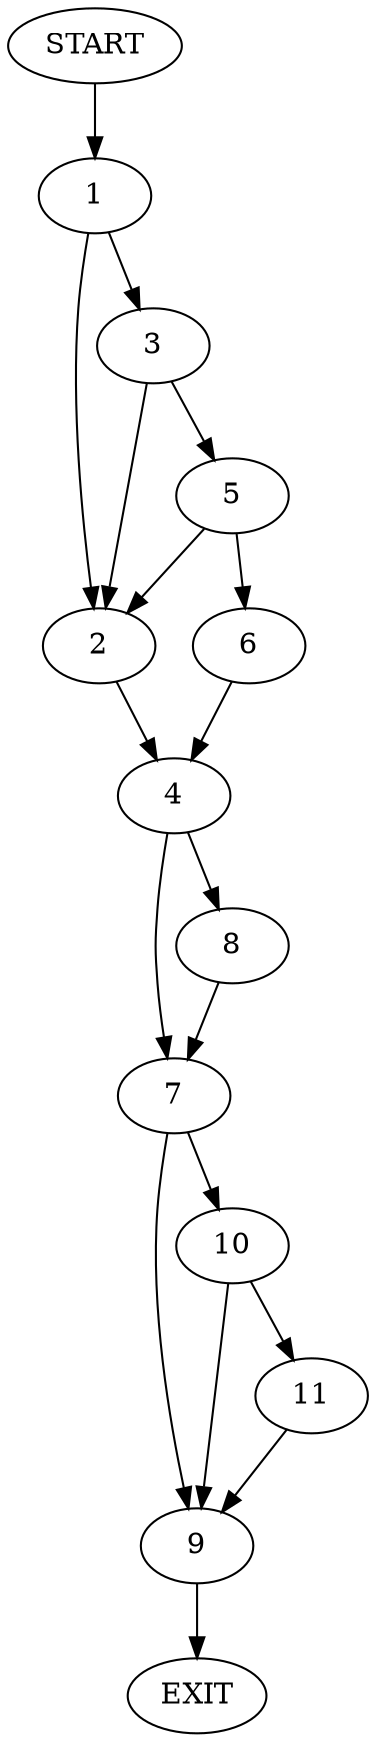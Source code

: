 digraph {
0 [label="START"]
12 [label="EXIT"]
0 -> 1
1 -> 2
1 -> 3
2 -> 4
3 -> 5
3 -> 2
5 -> 2
5 -> 6
6 -> 4
4 -> 7
4 -> 8
8 -> 7
7 -> 9
7 -> 10
10 -> 9
10 -> 11
9 -> 12
11 -> 9
}

